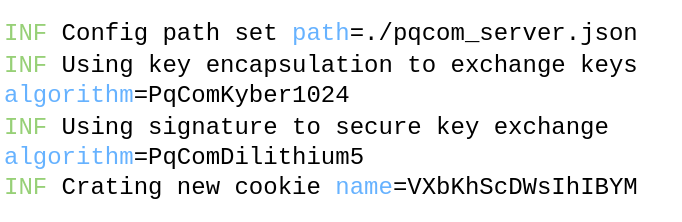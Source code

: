 <mxfile version="20.3.0" type="device"><diagram id="buAwL-QCIG6O7Rn7NFsi" name="Page-1"><mxGraphModel dx="569" dy="349" grid="1" gridSize="10" guides="1" tooltips="1" connect="1" arrows="1" fold="1" page="1" pageScale="1" pageWidth="850" pageHeight="1100" math="0" shadow="0"><root><mxCell id="0"/><mxCell id="1" parent="0"/><mxCell id="zCRuOD8o5uxJ83IbXfum-1" value="&lt;div&gt;&lt;font face=&quot;Courier New&quot;&gt;&lt;font color=&quot;#97d077&quot;&gt;INF&lt;/font&gt; Config path set &lt;font color=&quot;#66b2ff&quot;&gt;path&lt;/font&gt;=./pqcom_server.json&lt;/font&gt;&lt;/div&gt;&lt;div&gt;&lt;font face=&quot;Courier New&quot;&gt;&lt;font color=&quot;#97d077&quot;&gt;INF&lt;/font&gt; Using key encapsulation to exchange keys&lt;/font&gt;&lt;/div&gt;&lt;div&gt;&lt;font style=&quot;font-family: &amp;quot;Courier New&amp;quot;; background-color: initial;&quot; color=&quot;#66b2ff&quot;&gt;algorithm&lt;/font&gt;&lt;span style=&quot;font-family: &amp;quot;Courier New&amp;quot;; background-color: initial;&quot;&gt;=PqComKyber1024&lt;/span&gt;&lt;/div&gt;&lt;div&gt;&lt;font face=&quot;Courier New&quot;&gt;&lt;font color=&quot;#97d077&quot;&gt;INF&lt;/font&gt; Using signature to secure key exchange&lt;/font&gt;&lt;/div&gt;&lt;div&gt;&lt;font face=&quot;Courier New&quot;&gt;&lt;font color=&quot;#66b2ff&quot;&gt;algorithm&lt;/font&gt;=PqComDilithium5&lt;/font&gt;&lt;/div&gt;&lt;div&gt;&lt;span style=&quot;font-family: &amp;quot;Courier New&amp;quot;; background-color: initial;&quot;&gt;&lt;font color=&quot;#97d077&quot;&gt;INF&lt;/font&gt; Crating new cookie &lt;font color=&quot;#66b2ff&quot;&gt;name&lt;/font&gt;=VXbKhScDWsIhIBYM&lt;/span&gt;&lt;/div&gt;" style="text;html=1;align=left;verticalAlign=middle;resizable=0;points=[];autosize=1;strokeColor=none;fillColor=none;" vertex="1" parent="1"><mxGeometry x="40" y="265" width="340" height="110" as="geometry"/></mxCell></root></mxGraphModel></diagram></mxfile>